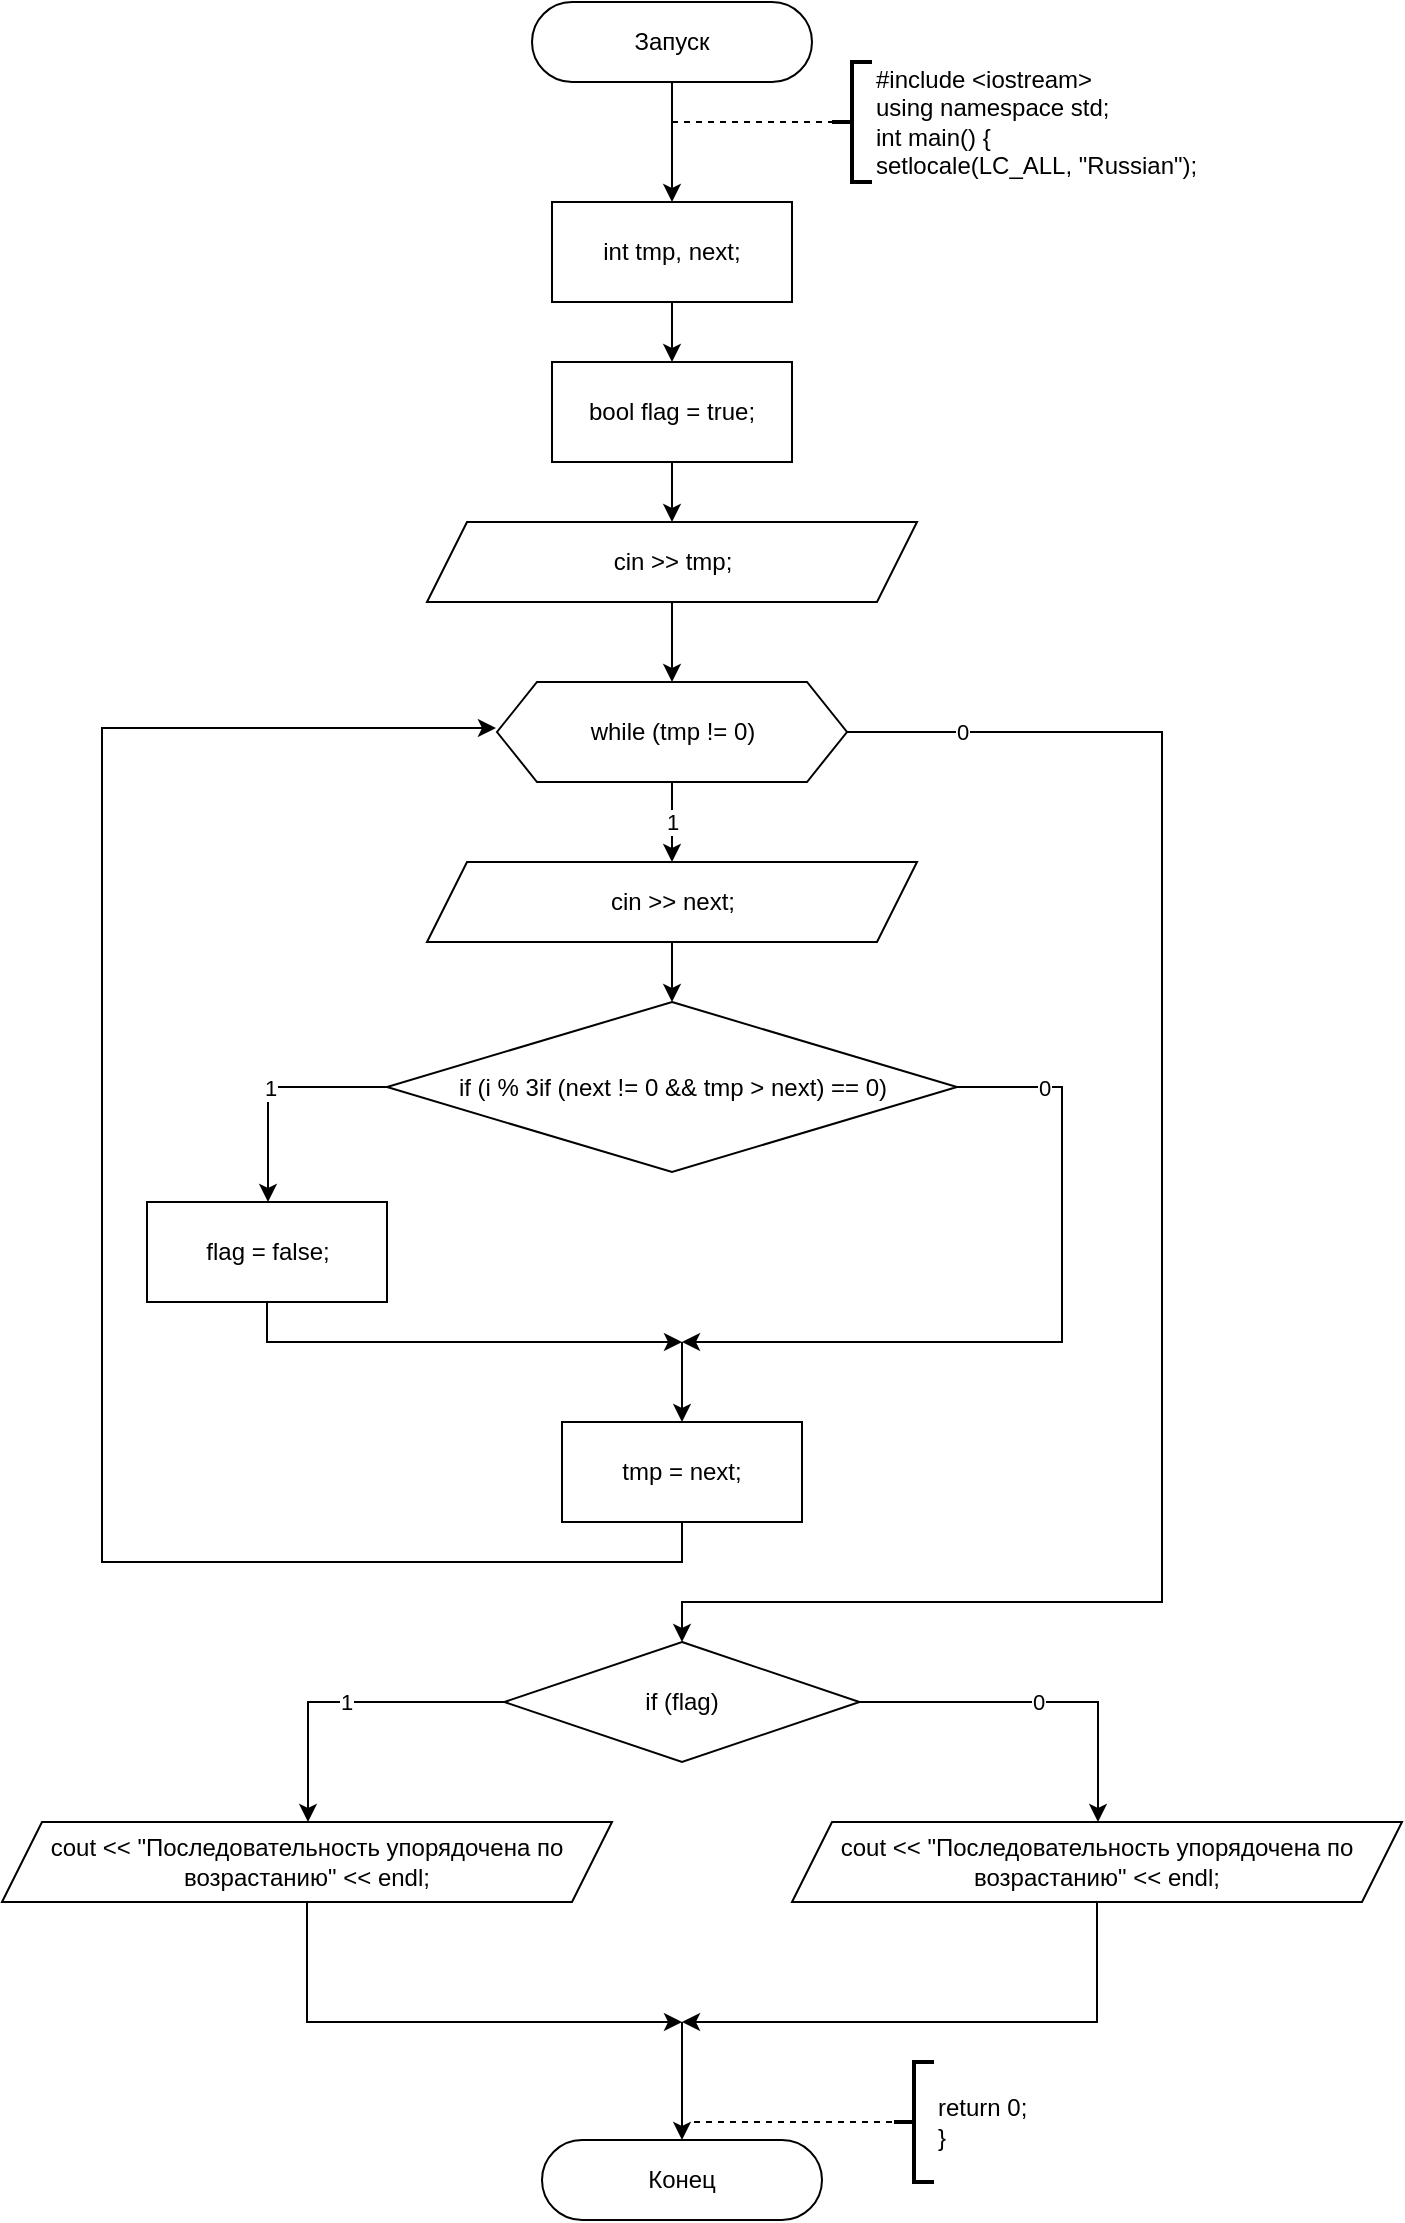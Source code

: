<mxfile version="13.9.9" type="device"><diagram id="eOye8mwaHxAv0qlLqu7E" name="Страница 1"><mxGraphModel dx="852" dy="494" grid="1" gridSize="10" guides="1" tooltips="1" connect="0" arrows="1" fold="1" page="1" pageScale="1" pageWidth="827" pageHeight="1169" math="0" shadow="0"><root><mxCell id="0"/><mxCell id="1" parent="0"/><mxCell id="2" style="edgeStyle=orthogonalEdgeStyle;rounded=0;orthogonalLoop=1;jettySize=auto;html=1;" parent="1" source="3" target="4" edge="1"><mxGeometry relative="1" as="geometry"/></mxCell><mxCell id="3" value="Запуск" style="rounded=1;whiteSpace=wrap;html=1;arcSize=50;" parent="1" vertex="1"><mxGeometry x="305" y="20" width="140" height="40" as="geometry"/></mxCell><mxCell id="195" style="edgeStyle=none;html=1;" parent="1" source="4" edge="1"><mxGeometry relative="1" as="geometry"><mxPoint x="375" y="200" as="targetPoint"/></mxGeometry></mxCell><mxCell id="4" value="int tmp, next;" style="rounded=0;whiteSpace=wrap;html=1;" parent="1" vertex="1"><mxGeometry x="315" y="120" width="120" height="50" as="geometry"/></mxCell><mxCell id="5" value="#include &amp;lt;iostream&amp;gt;&lt;br&gt;using namespace std;&lt;br&gt;int main() {&lt;br&gt;setlocale(LC_ALL, &quot;Russian&quot;);" style="strokeWidth=2;html=1;shape=mxgraph.flowchart.annotation_2;align=left;labelPosition=right;pointerEvents=1;" parent="1" vertex="1"><mxGeometry x="455" y="50" width="20" height="60" as="geometry"/></mxCell><mxCell id="6" value="" style="endArrow=none;dashed=1;html=1;entryX=0;entryY=0.5;entryDx=0;entryDy=0;entryPerimeter=0;" parent="1" target="5" edge="1"><mxGeometry width="50" height="50" relative="1" as="geometry"><mxPoint x="375" y="80" as="sourcePoint"/><mxPoint x="465" y="70" as="targetPoint"/></mxGeometry></mxCell><mxCell id="7" value="Конец" style="rounded=1;whiteSpace=wrap;html=1;arcSize=50;" parent="1" vertex="1"><mxGeometry x="310" y="1089" width="140" height="40" as="geometry"/></mxCell><mxCell id="10" value="return 0;&lt;br&gt;}" style="strokeWidth=2;html=1;shape=mxgraph.flowchart.annotation_2;align=left;labelPosition=right;pointerEvents=1;" parent="1" vertex="1"><mxGeometry x="486" y="1050" width="20" height="60" as="geometry"/></mxCell><mxCell id="11" value="" style="endArrow=none;dashed=1;html=1;entryX=0;entryY=0.5;entryDx=0;entryDy=0;entryPerimeter=0;" parent="1" edge="1"><mxGeometry width="50" height="50" relative="1" as="geometry"><mxPoint x="386" y="1080" as="sourcePoint"/><mxPoint x="486" y="1080" as="targetPoint"/></mxGeometry></mxCell><mxCell id="269" style="edgeStyle=orthogonalEdgeStyle;html=1;rounded=0;" parent="1" source="234" target="247" edge="1"><mxGeometry relative="1" as="geometry"/></mxCell><mxCell id="234" value="bool flag = true;" style="rounded=0;whiteSpace=wrap;html=1;" parent="1" vertex="1"><mxGeometry x="315" y="200" width="120" height="50" as="geometry"/></mxCell><mxCell id="254" value="" style="edgeStyle=none;html=1;rounded=0;" parent="1" source="247" target="253" edge="1"><mxGeometry relative="1" as="geometry"/></mxCell><mxCell id="247" value="cin &amp;gt;&amp;gt; tmp;" style="shape=parallelogram;perimeter=parallelogramPerimeter;whiteSpace=wrap;html=1;fixedSize=1;" parent="1" vertex="1"><mxGeometry x="252.5" y="280" width="245" height="40" as="geometry"/></mxCell><mxCell id="272" value="1" style="edgeStyle=orthogonalEdgeStyle;rounded=0;html=1;" parent="1" source="253" target="271" edge="1"><mxGeometry relative="1" as="geometry"/></mxCell><mxCell id="284" value="0" style="edgeStyle=orthogonalEdgeStyle;rounded=0;html=1;" parent="1" source="253" target="283" edge="1"><mxGeometry x="-0.865" relative="1" as="geometry"><Array as="points"><mxPoint x="620" y="385"/><mxPoint x="620" y="820"/><mxPoint x="380" y="820"/></Array><mxPoint as="offset"/></mxGeometry></mxCell><mxCell id="253" value="while (tmp != 0)" style="shape=hexagon;perimeter=hexagonPerimeter2;whiteSpace=wrap;html=1;fixedSize=1;" parent="1" vertex="1"><mxGeometry x="287.5" y="360" width="175" height="50" as="geometry"/></mxCell><mxCell id="275" value="1" style="edgeStyle=orthogonalEdgeStyle;rounded=0;html=1;" parent="1" source="270" target="274" edge="1"><mxGeometry relative="1" as="geometry"><Array as="points"><mxPoint x="173" y="563"/></Array></mxGeometry></mxCell><mxCell id="278" value="0" style="edgeStyle=orthogonalEdgeStyle;rounded=0;html=1;" parent="1" source="270" edge="1"><mxGeometry x="-0.77" relative="1" as="geometry"><mxPoint x="380" y="690" as="targetPoint"/><Array as="points"><mxPoint x="570" y="563"/><mxPoint x="570" y="690"/></Array><mxPoint x="1" as="offset"/></mxGeometry></mxCell><mxCell id="270" value="if (i % 3if (next != 0 &amp;amp;&amp;amp; tmp &amp;gt; next) == 0)" style="rhombus;whiteSpace=wrap;html=1;" parent="1" vertex="1"><mxGeometry x="232.5" y="520" width="285" height="85" as="geometry"/></mxCell><mxCell id="273" style="edgeStyle=orthogonalEdgeStyle;rounded=0;html=1;" parent="1" source="271" target="270" edge="1"><mxGeometry relative="1" as="geometry"/></mxCell><mxCell id="271" value="cin &amp;gt;&amp;gt; next;" style="shape=parallelogram;perimeter=parallelogramPerimeter;whiteSpace=wrap;html=1;fixedSize=1;" parent="1" vertex="1"><mxGeometry x="252.5" y="450" width="245" height="40" as="geometry"/></mxCell><mxCell id="277" style="edgeStyle=orthogonalEdgeStyle;rounded=0;html=1;" parent="1" source="274" edge="1"><mxGeometry relative="1" as="geometry"><mxPoint x="380" y="690" as="targetPoint"/><Array as="points"><mxPoint x="173" y="690"/></Array></mxGeometry></mxCell><mxCell id="274" value="flag = false;" style="rounded=0;whiteSpace=wrap;html=1;" parent="1" vertex="1"><mxGeometry x="112.5" y="620" width="120" height="50" as="geometry"/></mxCell><mxCell id="281" style="edgeStyle=orthogonalEdgeStyle;rounded=0;html=1;entryX=-0.003;entryY=0.46;entryDx=0;entryDy=0;entryPerimeter=0;" parent="1" source="279" target="253" edge="1"><mxGeometry relative="1" as="geometry"><Array as="points"><mxPoint x="380" y="800"/><mxPoint x="90" y="800"/><mxPoint x="90" y="383"/></Array></mxGeometry></mxCell><mxCell id="279" value="tmp = next;" style="rounded=0;whiteSpace=wrap;html=1;" parent="1" vertex="1"><mxGeometry x="320" y="730" width="120" height="50" as="geometry"/></mxCell><mxCell id="280" value="" style="endArrow=classic;html=1;" parent="1" target="279" edge="1"><mxGeometry width="50" height="50" relative="1" as="geometry"><mxPoint x="380" y="690" as="sourcePoint"/><mxPoint x="470" y="650" as="targetPoint"/></mxGeometry></mxCell><mxCell id="287" value="1" style="edgeStyle=orthogonalEdgeStyle;rounded=0;html=1;" parent="1" source="283" target="285" edge="1"><mxGeometry relative="1" as="geometry"><Array as="points"><mxPoint x="193" y="870"/></Array></mxGeometry></mxCell><mxCell id="288" value="0" style="edgeStyle=orthogonalEdgeStyle;rounded=0;html=1;" parent="1" source="283" target="286" edge="1"><mxGeometry relative="1" as="geometry"><Array as="points"><mxPoint x="588" y="870"/></Array></mxGeometry></mxCell><mxCell id="283" value="if (flag)" style="rhombus;whiteSpace=wrap;html=1;" parent="1" vertex="1"><mxGeometry x="291.25" y="840" width="177.5" height="60" as="geometry"/></mxCell><mxCell id="289" style="edgeStyle=orthogonalEdgeStyle;rounded=0;html=1;" parent="1" source="285" edge="1"><mxGeometry relative="1" as="geometry"><mxPoint x="380" y="1030" as="targetPoint"/><Array as="points"><mxPoint x="193" y="1030"/></Array></mxGeometry></mxCell><mxCell id="285" value="cout &amp;lt;&amp;lt; &quot;Последовательность упорядочена по возрастанию&quot; &amp;lt;&amp;lt; endl;" style="shape=parallelogram;perimeter=parallelogramPerimeter;whiteSpace=wrap;html=1;fixedSize=1;" parent="1" vertex="1"><mxGeometry x="40" y="930" width="305" height="40" as="geometry"/></mxCell><mxCell id="290" style="edgeStyle=orthogonalEdgeStyle;rounded=0;html=1;" parent="1" source="286" edge="1"><mxGeometry relative="1" as="geometry"><mxPoint x="380" y="1030" as="targetPoint"/><Array as="points"><mxPoint x="588" y="1030"/></Array></mxGeometry></mxCell><mxCell id="286" value="cout &amp;lt;&amp;lt; &quot;Последовательность упорядочена по возрастанию&quot; &amp;lt;&amp;lt; endl;" style="shape=parallelogram;perimeter=parallelogramPerimeter;whiteSpace=wrap;html=1;fixedSize=1;" parent="1" vertex="1"><mxGeometry x="435" y="930" width="305" height="40" as="geometry"/></mxCell><mxCell id="291" value="" style="endArrow=classic;html=1;" parent="1" target="7" edge="1"><mxGeometry width="50" height="50" relative="1" as="geometry"><mxPoint x="380" y="1030" as="sourcePoint"/><mxPoint x="360" y="960" as="targetPoint"/></mxGeometry></mxCell></root></mxGraphModel></diagram></mxfile>